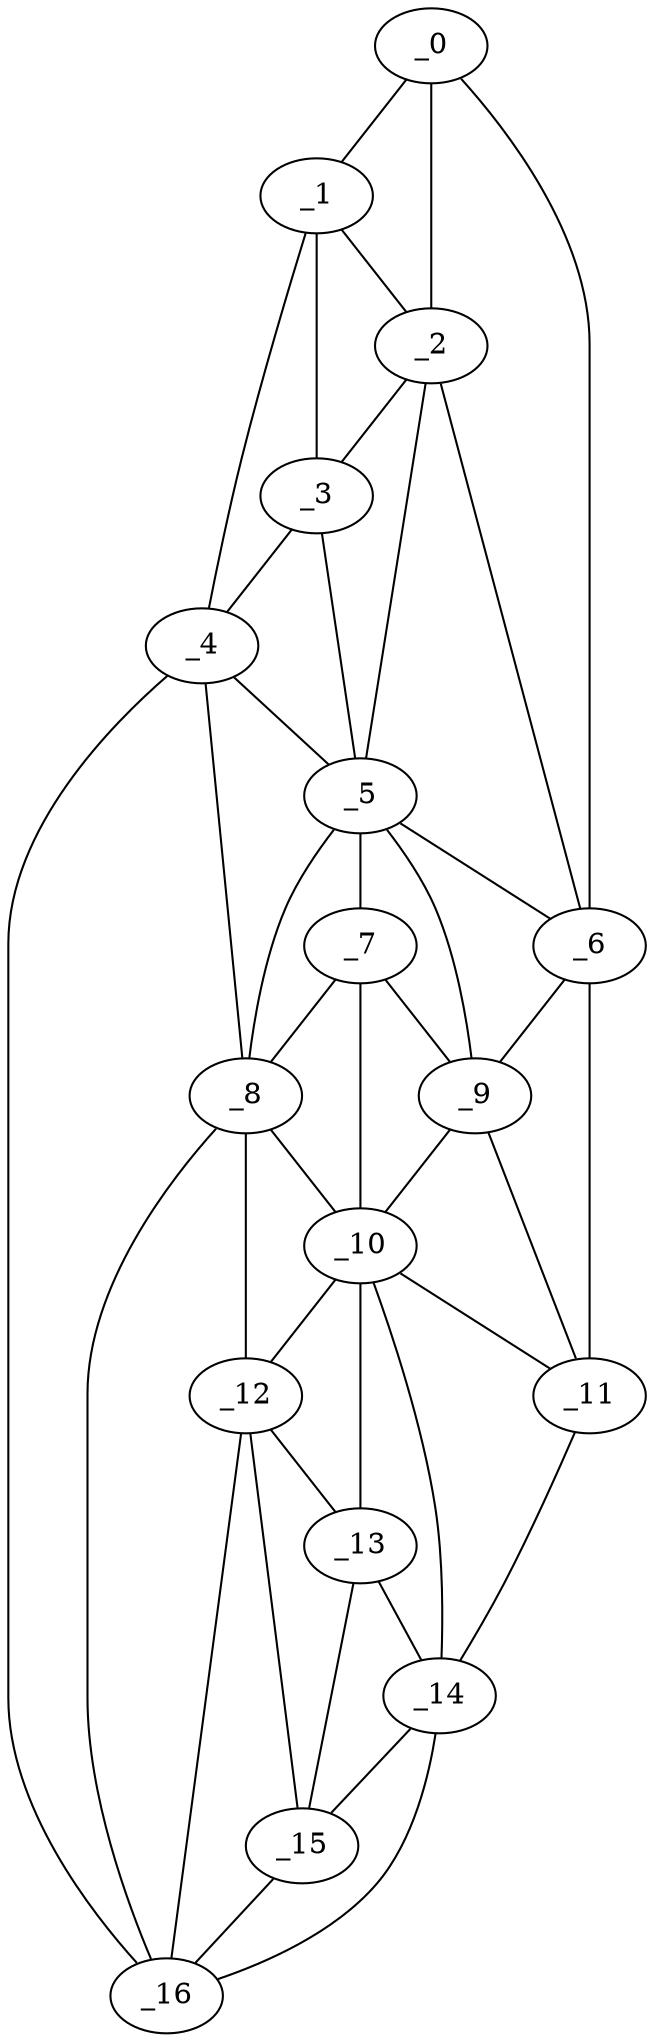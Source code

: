 graph "obj15__110.gxl" {
	_0	 [x=6,
		y=86];
	_1	 [x=9,
		y=70];
	_0 -- _1	 [valence=1];
	_2	 [x=35,
		y=71];
	_0 -- _2	 [valence=1];
	_6	 [x=82,
		y=93];
	_0 -- _6	 [valence=1];
	_1 -- _2	 [valence=2];
	_3	 [x=51,
		y=38];
	_1 -- _3	 [valence=2];
	_4	 [x=54,
		y=31];
	_1 -- _4	 [valence=1];
	_2 -- _3	 [valence=2];
	_5	 [x=76,
		y=50];
	_2 -- _5	 [valence=2];
	_2 -- _6	 [valence=2];
	_3 -- _4	 [valence=2];
	_3 -- _5	 [valence=2];
	_4 -- _5	 [valence=2];
	_8	 [x=88,
		y=43];
	_4 -- _8	 [valence=1];
	_16	 [x=118,
		y=41];
	_4 -- _16	 [valence=1];
	_5 -- _6	 [valence=1];
	_7	 [x=86,
		y=48];
	_5 -- _7	 [valence=1];
	_5 -- _8	 [valence=1];
	_9	 [x=89,
		y=56];
	_5 -- _9	 [valence=2];
	_6 -- _9	 [valence=2];
	_11	 [x=98,
		y=81];
	_6 -- _11	 [valence=1];
	_7 -- _8	 [valence=2];
	_7 -- _9	 [valence=1];
	_10	 [x=92,
		y=54];
	_7 -- _10	 [valence=2];
	_8 -- _10	 [valence=1];
	_12	 [x=107,
		y=44];
	_8 -- _12	 [valence=1];
	_8 -- _16	 [valence=2];
	_9 -- _10	 [valence=2];
	_9 -- _11	 [valence=2];
	_10 -- _11	 [valence=1];
	_10 -- _12	 [valence=2];
	_13	 [x=111,
		y=52];
	_10 -- _13	 [valence=2];
	_14	 [x=113,
		y=63];
	_10 -- _14	 [valence=1];
	_11 -- _14	 [valence=1];
	_12 -- _13	 [valence=2];
	_15	 [x=114,
		y=51];
	_12 -- _15	 [valence=2];
	_12 -- _16	 [valence=2];
	_13 -- _14	 [valence=2];
	_13 -- _15	 [valence=2];
	_14 -- _15	 [valence=2];
	_14 -- _16	 [valence=1];
	_15 -- _16	 [valence=2];
}
